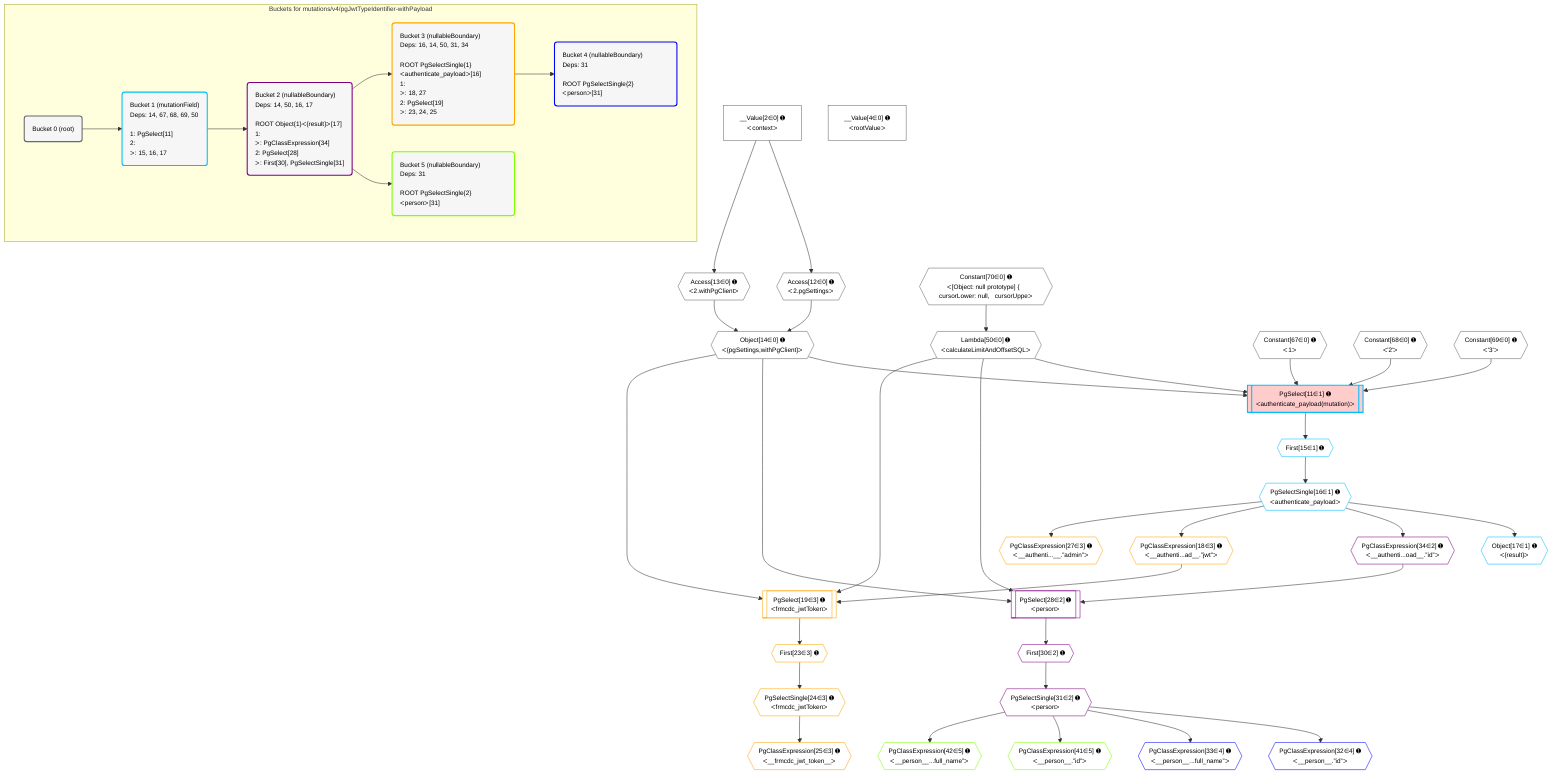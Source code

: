 %%{init: {'themeVariables': { 'fontSize': '12px'}}}%%
graph TD
    classDef path fill:#eee,stroke:#000,color:#000
    classDef plan fill:#fff,stroke-width:1px,color:#000
    classDef itemplan fill:#fff,stroke-width:2px,color:#000
    classDef unbatchedplan fill:#dff,stroke-width:1px,color:#000
    classDef sideeffectplan fill:#fcc,stroke-width:2px,color:#000
    classDef bucket fill:#f6f6f6,color:#000,stroke-width:2px,text-align:left


    %% plan dependencies
    Object14{{"Object[14∈0] ➊<br />ᐸ{pgSettings,withPgClient}ᐳ"}}:::plan
    Access12{{"Access[12∈0] ➊<br />ᐸ2.pgSettingsᐳ"}}:::plan
    Access13{{"Access[13∈0] ➊<br />ᐸ2.withPgClientᐳ"}}:::plan
    Access12 & Access13 --> Object14
    __Value2["__Value[2∈0] ➊<br />ᐸcontextᐳ"]:::plan
    __Value2 --> Access12
    __Value2 --> Access13
    Lambda50{{"Lambda[50∈0] ➊<br />ᐸcalculateLimitAndOffsetSQLᐳ"}}:::plan
    Constant70{{"Constant[70∈0] ➊<br />ᐸ[Object: null prototype] {   cursorLower: null,   cursorUppeᐳ"}}:::plan
    Constant70 --> Lambda50
    __Value4["__Value[4∈0] ➊<br />ᐸrootValueᐳ"]:::plan
    Constant67{{"Constant[67∈0] ➊<br />ᐸ1ᐳ"}}:::plan
    Constant68{{"Constant[68∈0] ➊<br />ᐸ'2'ᐳ"}}:::plan
    Constant69{{"Constant[69∈0] ➊<br />ᐸ'3'ᐳ"}}:::plan
    PgSelect11[["PgSelect[11∈1] ➊<br />ᐸauthenticate_payload(mutation)ᐳ"]]:::sideeffectplan
    Object14 & Constant67 & Constant68 & Constant69 & Lambda50 --> PgSelect11
    First15{{"First[15∈1] ➊"}}:::plan
    PgSelect11 --> First15
    PgSelectSingle16{{"PgSelectSingle[16∈1] ➊<br />ᐸauthenticate_payloadᐳ"}}:::plan
    First15 --> PgSelectSingle16
    Object17{{"Object[17∈1] ➊<br />ᐸ{result}ᐳ"}}:::plan
    PgSelectSingle16 --> Object17
    PgSelect28[["PgSelect[28∈2] ➊<br />ᐸpersonᐳ"]]:::plan
    PgClassExpression34{{"PgClassExpression[34∈2] ➊<br />ᐸ__authenti...oad__.”id”ᐳ"}}:::plan
    Object14 & PgClassExpression34 & Lambda50 --> PgSelect28
    First30{{"First[30∈2] ➊"}}:::plan
    PgSelect28 --> First30
    PgSelectSingle31{{"PgSelectSingle[31∈2] ➊<br />ᐸpersonᐳ"}}:::plan
    First30 --> PgSelectSingle31
    PgSelectSingle16 --> PgClassExpression34
    PgSelect19[["PgSelect[19∈3] ➊<br />ᐸfrmcdc_jwtTokenᐳ"]]:::plan
    PgClassExpression18{{"PgClassExpression[18∈3] ➊<br />ᐸ__authenti...ad__.”jwt”ᐳ"}}:::plan
    Object14 & PgClassExpression18 & Lambda50 --> PgSelect19
    PgSelectSingle16 --> PgClassExpression18
    First23{{"First[23∈3] ➊"}}:::plan
    PgSelect19 --> First23
    PgSelectSingle24{{"PgSelectSingle[24∈3] ➊<br />ᐸfrmcdc_jwtTokenᐳ"}}:::plan
    First23 --> PgSelectSingle24
    PgClassExpression25{{"PgClassExpression[25∈3] ➊<br />ᐸ__frmcdc_jwt_token__ᐳ"}}:::plan
    PgSelectSingle24 --> PgClassExpression25
    PgClassExpression27{{"PgClassExpression[27∈3] ➊<br />ᐸ__authenti...__.”admin”ᐳ"}}:::plan
    PgSelectSingle16 --> PgClassExpression27
    PgClassExpression32{{"PgClassExpression[32∈4] ➊<br />ᐸ__person__.”id”ᐳ"}}:::plan
    PgSelectSingle31 --> PgClassExpression32
    PgClassExpression33{{"PgClassExpression[33∈4] ➊<br />ᐸ__person__...full_name”ᐳ"}}:::plan
    PgSelectSingle31 --> PgClassExpression33
    PgClassExpression41{{"PgClassExpression[41∈5] ➊<br />ᐸ__person__.”id”ᐳ"}}:::plan
    PgSelectSingle31 --> PgClassExpression41
    PgClassExpression42{{"PgClassExpression[42∈5] ➊<br />ᐸ__person__...full_name”ᐳ"}}:::plan
    PgSelectSingle31 --> PgClassExpression42

    %% define steps

    subgraph "Buckets for mutations/v4/pgJwtTypeIdentifier-withPayload"
    Bucket0("Bucket 0 (root)"):::bucket
    classDef bucket0 stroke:#696969
    class Bucket0,__Value2,__Value4,Access12,Access13,Object14,Lambda50,Constant67,Constant68,Constant69,Constant70 bucket0
    Bucket1("Bucket 1 (mutationField)<br />Deps: 14, 67, 68, 69, 50<br /><br />1: PgSelect[11]<br />2: <br />ᐳ: 15, 16, 17"):::bucket
    classDef bucket1 stroke:#00bfff
    class Bucket1,PgSelect11,First15,PgSelectSingle16,Object17 bucket1
    Bucket2("Bucket 2 (nullableBoundary)<br />Deps: 14, 50, 16, 17<br /><br />ROOT Object{1}ᐸ{result}ᐳ[17]<br />1: <br />ᐳ: PgClassExpression[34]<br />2: PgSelect[28]<br />ᐳ: First[30], PgSelectSingle[31]"):::bucket
    classDef bucket2 stroke:#7f007f
    class Bucket2,PgSelect28,First30,PgSelectSingle31,PgClassExpression34 bucket2
    Bucket3("Bucket 3 (nullableBoundary)<br />Deps: 16, 14, 50, 31, 34<br /><br />ROOT PgSelectSingle{1}ᐸauthenticate_payloadᐳ[16]<br />1: <br />ᐳ: 18, 27<br />2: PgSelect[19]<br />ᐳ: 23, 24, 25"):::bucket
    classDef bucket3 stroke:#ffa500
    class Bucket3,PgClassExpression18,PgSelect19,First23,PgSelectSingle24,PgClassExpression25,PgClassExpression27 bucket3
    Bucket4("Bucket 4 (nullableBoundary)<br />Deps: 31<br /><br />ROOT PgSelectSingle{2}ᐸpersonᐳ[31]"):::bucket
    classDef bucket4 stroke:#0000ff
    class Bucket4,PgClassExpression32,PgClassExpression33 bucket4
    Bucket5("Bucket 5 (nullableBoundary)<br />Deps: 31<br /><br />ROOT PgSelectSingle{2}ᐸpersonᐳ[31]"):::bucket
    classDef bucket5 stroke:#7fff00
    class Bucket5,PgClassExpression41,PgClassExpression42 bucket5
    Bucket0 --> Bucket1
    Bucket1 --> Bucket2
    Bucket2 --> Bucket3 & Bucket5
    Bucket3 --> Bucket4
    end